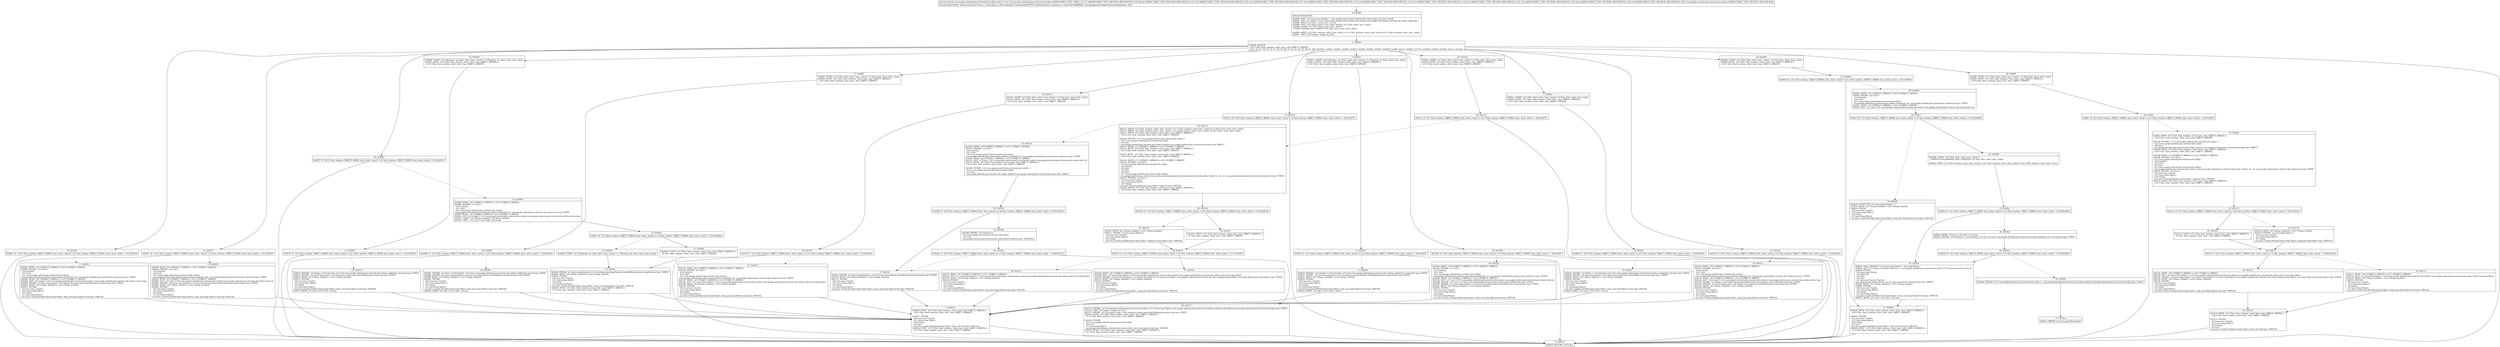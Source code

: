 digraph "CFG forcom.google.android.gms.internal.ads.zzdpn.zza(Ljava\/lang\/Object;[BIIIIIIIJILcom\/google\/android\/gms\/internal\/ads\/zzdmn;)I" {
Node_0 [shape=record,label="{0\:\ 0x0000|MTH_ENTER_BLOCK\l|0x0000: SGET  (r8 I:sun.misc.Unsafe) =  com.google.android.gms.internal.ads.zzdpn.zzhjp sun.misc.Unsafe \l0x0002: IGET  (r2 I:int[]) = (r12 I:com.google.android.gms.internal.ads.zzdpn) com.google.android.gms.internal.ads.zzdpn.zzhjq int[] \l0x0004: ARITH  (r3 I:int) = (r24 I:int) + (2 int) \l0x0006: AGET  (r2 I:?[int, float]) = (r2 I:?[int, float][]), (r3 I:?[int, short, byte, char]) \l0x0008: CONST  (r3 I:?[int, float, short, byte, char]) = \l  (1048575(0xfffff, float:1.469367E\-39) ?[int, float, short, byte, char])\l \l0x000b: ARITH  (r2 I:?[int, boolean, short, byte, char]) = (r2 I:?[int, boolean, short, byte, char]) & (r3 I:?[int, boolean, short, byte, char]) \l0x000c: CAST  (r10 I:long) = (long) (r2 I:int) \l}"];
Node_1 [shape=record,label="{1\:\ 0x000d|0x000d: SWITCH  \l  (r21 I:?[int, float, boolean, short, byte, char, OBJECT, ARRAY])\l k:[51, 52, 53, 54, 55, 56, 57, 58, 59, 60, 61, 62, 63, 64, 65, 66, 67, 68] t:[0x0011, 0x002c, 0x0041, 0x0041, 0x0057, 0x006d, 0x0082, 0x0097, 0x00b8, 0x00f9, 0x013c, 0x0057, 0x0152, 0x0082, 0x006d, 0x0188, 0x01a3, 0x01be] \l}"];
Node_2 [shape=record,label="{2\:\ 0x0010|0x0010: RETURN  (r15 I:int) \l}"];
Node_3 [shape=record,label="{3\:\ 0x0011|0x0011: CONST  (r2 I:?[boolean, int, float, short, byte, char]) = (1 ?[boolean, int, float, short, byte, char]) \l0x0012: MOVE  (r0 I:?[int, float, boolean, short, byte, char, OBJECT, ARRAY]) = \l  (r19 I:?[int, float, boolean, short, byte, char, OBJECT, ARRAY])\l \l}"];
Node_4 [shape=record,label="{4\:\ 0x0014|0x0014: IF  (r0 I:?[int, boolean, OBJECT, ARRAY, byte, short, char]) != (r2 I:?[int, boolean, OBJECT, ARRAY, byte, short, char])  \-\> B:2:0x0010 \l}"];
Node_5 [shape=record,label="{5\:\ 0x0016|0x0016: INVOKE  (r2 I:double) = (r14 I:byte[]), (r15 I:int) com.google.android.gms.internal.ads.zzdmm.zzh(byte[], int):double type: STATIC \l0x001a: INVOKE  (r2 I:java.lang.Double) = (r2 I:double) java.lang.Double.valueOf(double):java.lang.Double type: STATIC \l0x001e: MOVE  (r0 I:?[long, double]) = (r22 I:?[long, double]) \l0x0020: INVOKE  \l  (r8 I:sun.misc.Unsafe)\l  (r13 I:java.lang.Object)\l  (r0 I:long)\l  (r2 I:java.lang.Object)\l sun.misc.Unsafe.putObject(java.lang.Object, long, java.lang.Object):void type: VIRTUAL \l0x0023: ARITH  (r2 I:int) = (r15 I:int) + (8 int) \l}"];
Node_6 [shape=record,label="{6\:\ 0x0025|0x0025: MOVE  (r0 I:?[int, float, boolean, short, byte, char, OBJECT, ARRAY]) = \l  (r18 I:?[int, float, boolean, short, byte, char, OBJECT, ARRAY])\l \l0x0027: INVOKE  \l  (r8 I:sun.misc.Unsafe)\l  (r13 I:java.lang.Object)\l  (r10 I:long)\l  (r0 I:int)\l sun.misc.Unsafe.putInt(java.lang.Object, long, int):void type: VIRTUAL \l0x002a: MOVE  (r15 I:?[int, float, boolean, short, byte, char, OBJECT, ARRAY]) = \l  (r2 I:?[int, float, boolean, short, byte, char, OBJECT, ARRAY])\l \l}"];
Node_7 [shape=record,label="{7\:\ 0x002c|0x002c: CONST  (r2 I:?[int, float, short, byte, char]) = (5 ?[int, float, short, byte, char]) \l0x002d: MOVE  (r0 I:?[int, float, boolean, short, byte, char, OBJECT, ARRAY]) = \l  (r19 I:?[int, float, boolean, short, byte, char, OBJECT, ARRAY])\l \l}"];
Node_8 [shape=record,label="{8\:\ 0x002f|0x002f: IF  (r0 I:?[int, boolean, OBJECT, ARRAY, byte, short, char]) != (r2 I:?[int, boolean, OBJECT, ARRAY, byte, short, char])  \-\> B:2:0x0010 \l}"];
Node_9 [shape=record,label="{9\:\ 0x0031|0x0031: INVOKE  (r2 I:float) = (r14 I:byte[]), (r15 I:int) com.google.android.gms.internal.ads.zzdmm.zzi(byte[], int):float type: STATIC \l0x0035: INVOKE  (r2 I:java.lang.Float) = (r2 I:float) java.lang.Float.valueOf(float):java.lang.Float type: STATIC \l0x0039: MOVE  (r0 I:?[long, double]) = (r22 I:?[long, double]) \l0x003b: INVOKE  \l  (r8 I:sun.misc.Unsafe)\l  (r13 I:java.lang.Object)\l  (r0 I:long)\l  (r2 I:java.lang.Object)\l sun.misc.Unsafe.putObject(java.lang.Object, long, java.lang.Object):void type: VIRTUAL \l0x003e: ARITH  (r2 I:int) = (r15 I:int) + (4 int) \l}"];
Node_10 [shape=record,label="{10\:\ 0x0041|0x0041: IF  (r19 I:?[int, boolean, OBJECT, ARRAY, byte, short, char]) != (0 ?[int, boolean, OBJECT, ARRAY, byte, short, char])  \-\> B:2:0x0010 \l}"];
Node_11 [shape=record,label="{11\:\ 0x0043|0x0043: MOVE  (r0 I:?[OBJECT, ARRAY]) = (r25 I:?[OBJECT, ARRAY]) \l0x0045: INVOKE  (r2 I:int) = \l  (r14 I:byte[])\l  (r15 I:int)\l  (r0 I:com.google.android.gms.internal.ads.zzdmn)\l com.google.android.gms.internal.ads.zzdmm.zzb(byte[], int, com.google.android.gms.internal.ads.zzdmn):int type: STATIC \l0x0049: MOVE  (r0 I:?[OBJECT, ARRAY]) = (r25 I:?[OBJECT, ARRAY]) \l0x004b: IGET  (r4 I:long) = (r0 I:com.google.android.gms.internal.ads.zzdmn) com.google.android.gms.internal.ads.zzdmn.zzhcm long \l0x004d: INVOKE  (r3 I:java.lang.Long) = (r4 I:long) java.lang.Long.valueOf(long):java.lang.Long type: STATIC \l0x0051: MOVE  (r0 I:?[long, double]) = (r22 I:?[long, double]) \l0x0053: INVOKE  \l  (r8 I:sun.misc.Unsafe)\l  (r13 I:java.lang.Object)\l  (r0 I:long)\l  (r3 I:java.lang.Object)\l sun.misc.Unsafe.putObject(java.lang.Object, long, java.lang.Object):void type: VIRTUAL \l}"];
Node_12 [shape=record,label="{12\:\ 0x0057|0x0057: IF  (r19 I:?[int, boolean, OBJECT, ARRAY, byte, short, char]) != (0 ?[int, boolean, OBJECT, ARRAY, byte, short, char])  \-\> B:2:0x0010 \l}"];
Node_13 [shape=record,label="{13\:\ 0x0059|0x0059: MOVE  (r0 I:?[OBJECT, ARRAY]) = (r25 I:?[OBJECT, ARRAY]) \l0x005b: INVOKE  (r2 I:int) = \l  (r14 I:byte[])\l  (r15 I:int)\l  (r0 I:com.google.android.gms.internal.ads.zzdmn)\l com.google.android.gms.internal.ads.zzdmm.zza(byte[], int, com.google.android.gms.internal.ads.zzdmn):int type: STATIC \l0x005f: MOVE  (r0 I:?[OBJECT, ARRAY]) = (r25 I:?[OBJECT, ARRAY]) \l0x0061: IGET  (r3 I:int) = (r0 I:com.google.android.gms.internal.ads.zzdmn) com.google.android.gms.internal.ads.zzdmn.zzhcl int \l0x0063: INVOKE  (r3 I:java.lang.Integer) = (r3 I:int) java.lang.Integer.valueOf(int):java.lang.Integer type: STATIC \l0x0067: MOVE  (r0 I:?[long, double]) = (r22 I:?[long, double]) \l0x0069: INVOKE  \l  (r8 I:sun.misc.Unsafe)\l  (r13 I:java.lang.Object)\l  (r0 I:long)\l  (r3 I:java.lang.Object)\l sun.misc.Unsafe.putObject(java.lang.Object, long, java.lang.Object):void type: VIRTUAL \l}"];
Node_14 [shape=record,label="{14\:\ 0x006d|0x006d: CONST  (r2 I:?[boolean, int, float, short, byte, char]) = (1 ?[boolean, int, float, short, byte, char]) \l0x006e: MOVE  (r0 I:?[int, float, boolean, short, byte, char, OBJECT, ARRAY]) = \l  (r19 I:?[int, float, boolean, short, byte, char, OBJECT, ARRAY])\l \l}"];
Node_15 [shape=record,label="{15\:\ 0x0070|0x0070: IF  (r0 I:?[int, boolean, OBJECT, ARRAY, byte, short, char]) != (r2 I:?[int, boolean, OBJECT, ARRAY, byte, short, char])  \-\> B:2:0x0010 \l}"];
Node_16 [shape=record,label="{16\:\ 0x0072|0x0072: INVOKE  (r2 I:long) = (r14 I:byte[]), (r15 I:int) com.google.android.gms.internal.ads.zzdmm.zzg(byte[], int):long type: STATIC \l0x0076: INVOKE  (r2 I:java.lang.Long) = (r2 I:long) java.lang.Long.valueOf(long):java.lang.Long type: STATIC \l0x007a: MOVE  (r0 I:?[long, double]) = (r22 I:?[long, double]) \l0x007c: INVOKE  \l  (r8 I:sun.misc.Unsafe)\l  (r13 I:java.lang.Object)\l  (r0 I:long)\l  (r2 I:java.lang.Object)\l sun.misc.Unsafe.putObject(java.lang.Object, long, java.lang.Object):void type: VIRTUAL \l0x007f: ARITH  (r2 I:int) = (r15 I:int) + (8 int) \l}"];
Node_17 [shape=record,label="{17\:\ 0x0082|0x0082: CONST  (r2 I:?[int, float, short, byte, char]) = (5 ?[int, float, short, byte, char]) \l0x0083: MOVE  (r0 I:?[int, float, boolean, short, byte, char, OBJECT, ARRAY]) = \l  (r19 I:?[int, float, boolean, short, byte, char, OBJECT, ARRAY])\l \l}"];
Node_18 [shape=record,label="{18\:\ 0x0085|0x0085: IF  (r0 I:?[int, boolean, OBJECT, ARRAY, byte, short, char]) != (r2 I:?[int, boolean, OBJECT, ARRAY, byte, short, char])  \-\> B:2:0x0010 \l}"];
Node_19 [shape=record,label="{19\:\ 0x0087|0x0087: INVOKE  (r2 I:int) = (r14 I:byte[]), (r15 I:int) com.google.android.gms.internal.ads.zzdmm.zzf(byte[], int):int type: STATIC \l0x008b: INVOKE  (r2 I:java.lang.Integer) = (r2 I:int) java.lang.Integer.valueOf(int):java.lang.Integer type: STATIC \l0x008f: MOVE  (r0 I:?[long, double]) = (r22 I:?[long, double]) \l0x0091: INVOKE  \l  (r8 I:sun.misc.Unsafe)\l  (r13 I:java.lang.Object)\l  (r0 I:long)\l  (r2 I:java.lang.Object)\l sun.misc.Unsafe.putObject(java.lang.Object, long, java.lang.Object):void type: VIRTUAL \l0x0094: ARITH  (r2 I:int) = (r15 I:int) + (4 int) \l}"];
Node_20 [shape=record,label="{20\:\ 0x0097|0x0097: IF  (r19 I:?[int, boolean, OBJECT, ARRAY, byte, short, char]) != (0 ?[int, boolean, OBJECT, ARRAY, byte, short, char])  \-\> B:2:0x0010 \l}"];
Node_21 [shape=record,label="{21\:\ 0x0099|0x0099: MOVE  (r0 I:?[OBJECT, ARRAY]) = (r25 I:?[OBJECT, ARRAY]) \l0x009b: INVOKE  (r3 I:int) = \l  (r14 I:byte[])\l  (r15 I:int)\l  (r0 I:com.google.android.gms.internal.ads.zzdmn)\l com.google.android.gms.internal.ads.zzdmm.zzb(byte[], int, com.google.android.gms.internal.ads.zzdmn):int type: STATIC \l0x009f: MOVE  (r0 I:?[OBJECT, ARRAY]) = (r25 I:?[OBJECT, ARRAY]) \l0x00a1: IGET  (r4 I:long) = (r0 I:com.google.android.gms.internal.ads.zzdmn) com.google.android.gms.internal.ads.zzdmn.zzhcm long \l0x00a3: CONST  (r6 I:?[long, double]) = (0 ?[long, double]) \l0x00a5: CMP_L  (r2 I:int) = (r4 I:long), (r6 I:long) \l}"];
Node_22 [shape=record,label="{22\:\ 0x00a7|0x00a7: IF  (r2 I:?[int, boolean, OBJECT, ARRAY, byte, short, char]) == (0 ?[int, boolean, OBJECT, ARRAY, byte, short, char])  \-\> B:25:0x00b6 \l}"];
Node_23 [shape=record,label="{23\:\ 0x00a9|0x00a9: CONST  (r2 I:?[boolean, int, float, short, byte, char]) = (1 ?[boolean, int, float, short, byte, char]) \l}"];
Node_24 [shape=record,label="{24\:\ 0x00aa|0x00aa: INVOKE  (r2 I:java.lang.Boolean) = (r2 I:boolean) java.lang.Boolean.valueOf(boolean):java.lang.Boolean type: STATIC \l0x00ae: MOVE  (r0 I:?[long, double]) = (r22 I:?[long, double]) \l0x00b0: INVOKE  \l  (r8 I:sun.misc.Unsafe)\l  (r13 I:java.lang.Object)\l  (r0 I:long)\l  (r2 I:java.lang.Object)\l sun.misc.Unsafe.putObject(java.lang.Object, long, java.lang.Object):void type: VIRTUAL \l0x00b3: MOVE  (r2 I:?[int, float, boolean, short, byte, char, OBJECT, ARRAY]) = \l  (r3 I:?[int, float, boolean, short, byte, char, OBJECT, ARRAY])\l \l}"];
Node_25 [shape=record,label="{25\:\ 0x00b6|0x00b6: CONST  (r2 I:?[int, float, boolean, short, byte, char, OBJECT, ARRAY]) = \l  (0 ?[int, float, boolean, short, byte, char, OBJECT, ARRAY])\l \l}"];
Node_26 [shape=record,label="{26\:\ 0x00b8|0x00b8: CONST  (r2 I:?[int, float, short, byte, char]) = (2 ?[int, float, short, byte, char]) \l0x00b9: MOVE  (r0 I:?[int, float, boolean, short, byte, char, OBJECT, ARRAY]) = \l  (r19 I:?[int, float, boolean, short, byte, char, OBJECT, ARRAY])\l \l}"];
Node_27 [shape=record,label="{27\:\ 0x00bb|0x00bb: IF  (r0 I:?[int, boolean, OBJECT, ARRAY, byte, short, char]) != (r2 I:?[int, boolean, OBJECT, ARRAY, byte, short, char])  \-\> B:2:0x0010 \l}"];
Node_28 [shape=record,label="{28\:\ 0x00bd|0x00bd: MOVE  (r0 I:?[OBJECT, ARRAY]) = (r25 I:?[OBJECT, ARRAY]) \l0x00bf: INVOKE  (r2 I:int) = \l  (r14 I:byte[])\l  (r15 I:int)\l  (r0 I:com.google.android.gms.internal.ads.zzdmn)\l com.google.android.gms.internal.ads.zzdmm.zza(byte[], int, com.google.android.gms.internal.ads.zzdmn):int type: STATIC \l0x00c3: MOVE  (r0 I:?[OBJECT, ARRAY]) = (r25 I:?[OBJECT, ARRAY]) \l0x00c5: IGET  (r3 I:int) = (r0 I:com.google.android.gms.internal.ads.zzdmn) com.google.android.gms.internal.ads.zzdmn.zzhcl int \l}"];
Node_29 [shape=record,label="{29\:\ 0x00c7|0x00c7: IF  (r3 I:?[int, boolean, OBJECT, ARRAY, byte, short, char]) != (0 ?[int, boolean, OBJECT, ARRAY, byte, short, char])  \-\> B:32:0x00d8 \l}"];
Node_30 [shape=record,label="{30\:\ 0x00c9|0x00c9: CONST_STR  (r3 I:java.lang.String) =  \"\" \l0x00cb: MOVE  (r0 I:?[long, double]) = (r22 I:?[long, double]) \l0x00cd: INVOKE  \l  (r8 I:sun.misc.Unsafe)\l  (r13 I:java.lang.Object)\l  (r0 I:long)\l  (r3 I:java.lang.Object)\l sun.misc.Unsafe.putObject(java.lang.Object, long, java.lang.Object):void type: VIRTUAL \l}"];
Node_31 [shape=record,label="{31\:\ 0x00d0|0x00d0: MOVE  (r0 I:?[int, float, boolean, short, byte, char, OBJECT, ARRAY]) = \l  (r18 I:?[int, float, boolean, short, byte, char, OBJECT, ARRAY])\l \l0x00d2: INVOKE  \l  (r8 I:sun.misc.Unsafe)\l  (r13 I:java.lang.Object)\l  (r10 I:long)\l  (r0 I:int)\l sun.misc.Unsafe.putInt(java.lang.Object, long, int):void type: VIRTUAL \l0x00d5: MOVE  (r15 I:?[int, float, boolean, short, byte, char, OBJECT, ARRAY]) = \l  (r2 I:?[int, float, boolean, short, byte, char, OBJECT, ARRAY])\l \l}"];
Node_32 [shape=record,label="{32\:\ 0x00d8|0x00d8: CONST  (r4 I:?[int, float, short, byte, char]) = \l  (536870912(0x20000000, float:1.0842022E\-19) ?[int, float, short, byte, char])\l \l0x00da: ARITH  (r4 I:?[int, boolean, short, byte, char]) = (r4 I:?[int, boolean, short, byte, char]) & (r20 I:?[int, boolean, short, byte, char]) \l}"];
Node_33 [shape=record,label="{33\:\ 0x00dc|0x00dc: IF  (r4 I:?[int, boolean, OBJECT, ARRAY, byte, short, char]) == (0 ?[int, boolean, OBJECT, ARRAY, byte, short, char])  \-\> B:38:0x00eb \l}"];
Node_34 [shape=record,label="{34\:\ 0x00de|0x00de: ARITH  (r4 I:int) = (r2 I:int) + (r3 I:int) \l0x00e0: INVOKE  (r4 I:boolean) = (r14 I:byte[]), (r2 I:int), (r4 I:int) com.google.android.gms.internal.ads.zzdra.zzl(byte[], int, int):boolean type: STATIC \l}"];
Node_35 [shape=record,label="{35\:\ 0x00e4|0x00e4: IF  (r4 I:?[int, boolean, OBJECT, ARRAY, byte, short, char]) != (0 ?[int, boolean, OBJECT, ARRAY, byte, short, char])  \-\> B:38:0x00eb \l}"];
Node_36 [shape=record,label="{36\:\ 0x00e6|0x00e6: INVOKE  (r2 I:com.google.android.gms.internal.ads.zzdoj) =  com.google.android.gms.internal.ads.zzdoj.zzayk():com.google.android.gms.internal.ads.zzdoj type: STATIC \l}"];
Node_37 [shape=record,label="{37\:\ 0x00ea|0x00ea: THROW  (r2 I:java.lang.Throwable) \l}"];
Node_38 [shape=record,label="{38\:\ 0x00eb|0x00eb: NEW_INSTANCE  (r4 I:java.lang.String) =  java.lang.String \l0x00ed: SGET  (r5 I:java.nio.charset.Charset) =  com.google.android.gms.internal.ads.zzdoc.UTF_8 java.nio.charset.Charset \l0x00ef: INVOKE  \l  (r4 I:java.lang.String)\l  (r14 I:byte[])\l  (r2 I:int)\l  (r3 I:int)\l  (r5 I:java.nio.charset.Charset)\l java.lang.String.\<init\>(byte[], int, int, java.nio.charset.Charset):void type: DIRECT \l0x00f2: MOVE  (r0 I:?[long, double]) = (r22 I:?[long, double]) \l0x00f4: INVOKE  \l  (r8 I:sun.misc.Unsafe)\l  (r13 I:java.lang.Object)\l  (r0 I:long)\l  (r4 I:java.lang.Object)\l sun.misc.Unsafe.putObject(java.lang.Object, long, java.lang.Object):void type: VIRTUAL \l0x00f7: ARITH  (r2 I:int) = (r2 I:int) + (r3 I:int) \l}"];
Node_39 [shape=record,label="{39\:\ 0x00f9|0x00f9: CONST  (r2 I:?[int, float, short, byte, char]) = (2 ?[int, float, short, byte, char]) \l0x00fa: MOVE  (r0 I:?[int, float, boolean, short, byte, char, OBJECT, ARRAY]) = \l  (r19 I:?[int, float, boolean, short, byte, char, OBJECT, ARRAY])\l \l}"];
Node_40 [shape=record,label="{40\:\ 0x00fc|0x00fc: IF  (r0 I:?[int, boolean, OBJECT, ARRAY, byte, short, char]) != (r2 I:?[int, boolean, OBJECT, ARRAY, byte, short, char])  \-\> B:2:0x0010 \l}"];
Node_41 [shape=record,label="{41\:\ 0x00fe|0x00fe: MOVE  (r0 I:?[int, float, boolean, short, byte, char, OBJECT, ARRAY]) = \l  (r24 I:?[int, float, boolean, short, byte, char, OBJECT, ARRAY])\l \l0x0100: INVOKE  (r2 I:com.google.android.gms.internal.ads.zzdqa) = \l  (r12 I:com.google.android.gms.internal.ads.zzdpn)\l  (r0 I:int)\l com.google.android.gms.internal.ads.zzdpn.zzgr(int):com.google.android.gms.internal.ads.zzdqa type: DIRECT \l0x0104: MOVE  (r0 I:?[int, float, boolean, short, byte, char, OBJECT, ARRAY]) = \l  (r16 I:?[int, float, boolean, short, byte, char, OBJECT, ARRAY])\l \l0x0106: MOVE  (r1 I:?[OBJECT, ARRAY]) = (r25 I:?[OBJECT, ARRAY]) \l0x0108: INVOKE  (r15 I:int) = \l  (r2 I:com.google.android.gms.internal.ads.zzdqa)\l  (r14 I:byte[])\l  (r15 I:int)\l  (r0 I:int)\l  (r1 I:com.google.android.gms.internal.ads.zzdmn)\l com.google.android.gms.internal.ads.zzdmm.zza(com.google.android.gms.internal.ads.zzdqa, byte[], int, int, com.google.android.gms.internal.ads.zzdmn):int type: STATIC \l0x010c: INVOKE  (r2 I:int) = \l  (r8 I:sun.misc.Unsafe)\l  (r13 I:java.lang.Object)\l  (r10 I:long)\l sun.misc.Unsafe.getInt(java.lang.Object, long):int type: VIRTUAL \l0x0110: MOVE  (r0 I:?[int, float, boolean, short, byte, char, OBJECT, ARRAY]) = \l  (r18 I:?[int, float, boolean, short, byte, char, OBJECT, ARRAY])\l \l}"];
Node_42 [shape=record,label="{42\:\ 0x0112|0x0112: IF  (r2 I:?[int, boolean, OBJECT, ARRAY, byte, short, char]) != (r0 I:?[int, boolean, OBJECT, ARRAY, byte, short, char])  \-\> B:47:0x012c \l}"];
Node_43 [shape=record,label="{43\:\ 0x0114|0x0114: MOVE  (r0 I:?[long, double]) = (r22 I:?[long, double]) \l0x0116: INVOKE  (r2 I:java.lang.Object) = \l  (r8 I:sun.misc.Unsafe)\l  (r13 I:java.lang.Object)\l  (r0 I:long)\l sun.misc.Unsafe.getObject(java.lang.Object, long):java.lang.Object type: VIRTUAL \l}"];
Node_44 [shape=record,label="{44\:\ 0x011a|0x011a: IF  (r2 I:?[int, boolean, OBJECT, ARRAY, byte, short, char]) != (0 ?[int, boolean, OBJECT, ARRAY, byte, short, char])  \-\> B:48:0x012e \l}"];
Node_45 [shape=record,label="{45\:\ 0x011c|0x011c: MOVE  (r0 I:?[OBJECT, ARRAY]) = (r25 I:?[OBJECT, ARRAY]) \l0x011e: IGET  (r2 I:java.lang.Object) = (r0 I:com.google.android.gms.internal.ads.zzdmn) com.google.android.gms.internal.ads.zzdmn.zzhcn java.lang.Object \l0x0120: MOVE  (r0 I:?[long, double]) = (r22 I:?[long, double]) \l0x0122: INVOKE  \l  (r8 I:sun.misc.Unsafe)\l  (r13 I:java.lang.Object)\l  (r0 I:long)\l  (r2 I:java.lang.Object)\l sun.misc.Unsafe.putObject(java.lang.Object, long, java.lang.Object):void type: VIRTUAL \l}"];
Node_46 [shape=record,label="{46\:\ 0x0125|0x0125: MOVE  (r0 I:?[int, float, boolean, short, byte, char, OBJECT, ARRAY]) = \l  (r18 I:?[int, float, boolean, short, byte, char, OBJECT, ARRAY])\l \l0x0127: INVOKE  \l  (r8 I:sun.misc.Unsafe)\l  (r13 I:java.lang.Object)\l  (r10 I:long)\l  (r0 I:int)\l sun.misc.Unsafe.putInt(java.lang.Object, long, int):void type: VIRTUAL \l}"];
Node_47 [shape=record,label="{47\:\ 0x012c|0x012c: CONST  (r2 I:?[int, float, boolean, short, byte, char, OBJECT, ARRAY]) = \l  (0 ?[int, float, boolean, short, byte, char, OBJECT, ARRAY])\l \l}"];
Node_48 [shape=record,label="{48\:\ 0x012e|0x012e: MOVE  (r0 I:?[OBJECT, ARRAY]) = (r25 I:?[OBJECT, ARRAY]) \l0x0130: IGET  (r3 I:java.lang.Object) = (r0 I:com.google.android.gms.internal.ads.zzdmn) com.google.android.gms.internal.ads.zzdmn.zzhcn java.lang.Object \l0x0132: INVOKE  (r2 I:java.lang.Object) = (r2 I:java.lang.Object), (r3 I:java.lang.Object) com.google.android.gms.internal.ads.zzdoc.zzb(java.lang.Object, java.lang.Object):java.lang.Object type: STATIC \l0x0136: MOVE  (r0 I:?[long, double]) = (r22 I:?[long, double]) \l0x0138: INVOKE  \l  (r8 I:sun.misc.Unsafe)\l  (r13 I:java.lang.Object)\l  (r0 I:long)\l  (r2 I:java.lang.Object)\l sun.misc.Unsafe.putObject(java.lang.Object, long, java.lang.Object):void type: VIRTUAL \l}"];
Node_49 [shape=record,label="{49\:\ 0x013c|0x013c: CONST  (r2 I:?[int, float, short, byte, char]) = (2 ?[int, float, short, byte, char]) \l0x013d: MOVE  (r0 I:?[int, float, boolean, short, byte, char, OBJECT, ARRAY]) = \l  (r19 I:?[int, float, boolean, short, byte, char, OBJECT, ARRAY])\l \l}"];
Node_50 [shape=record,label="{50\:\ 0x013f|0x013f: IF  (r0 I:?[int, boolean, OBJECT, ARRAY, byte, short, char]) != (r2 I:?[int, boolean, OBJECT, ARRAY, byte, short, char])  \-\> B:2:0x0010 \l}"];
Node_51 [shape=record,label="{51\:\ 0x0141|0x0141: MOVE  (r0 I:?[OBJECT, ARRAY]) = (r25 I:?[OBJECT, ARRAY]) \l0x0143: INVOKE  (r2 I:int) = \l  (r14 I:byte[])\l  (r15 I:int)\l  (r0 I:com.google.android.gms.internal.ads.zzdmn)\l com.google.android.gms.internal.ads.zzdmm.zze(byte[], int, com.google.android.gms.internal.ads.zzdmn):int type: STATIC \l0x0147: MOVE  (r0 I:?[OBJECT, ARRAY]) = (r25 I:?[OBJECT, ARRAY]) \l0x0149: IGET  (r3 I:java.lang.Object) = (r0 I:com.google.android.gms.internal.ads.zzdmn) com.google.android.gms.internal.ads.zzdmn.zzhcn java.lang.Object \l0x014b: MOVE  (r0 I:?[long, double]) = (r22 I:?[long, double]) \l0x014d: INVOKE  \l  (r8 I:sun.misc.Unsafe)\l  (r13 I:java.lang.Object)\l  (r0 I:long)\l  (r3 I:java.lang.Object)\l sun.misc.Unsafe.putObject(java.lang.Object, long, java.lang.Object):void type: VIRTUAL \l}"];
Node_52 [shape=record,label="{52\:\ 0x0152|0x0152: IF  (r19 I:?[int, boolean, OBJECT, ARRAY, byte, short, char]) != (0 ?[int, boolean, OBJECT, ARRAY, byte, short, char])  \-\> B:2:0x0010 \l}"];
Node_53 [shape=record,label="{53\:\ 0x0154|0x0154: MOVE  (r0 I:?[OBJECT, ARRAY]) = (r25 I:?[OBJECT, ARRAY]) \l0x0156: INVOKE  (r2 I:int) = \l  (r14 I:byte[])\l  (r15 I:int)\l  (r0 I:com.google.android.gms.internal.ads.zzdmn)\l com.google.android.gms.internal.ads.zzdmm.zza(byte[], int, com.google.android.gms.internal.ads.zzdmn):int type: STATIC \l0x015a: MOVE  (r0 I:?[OBJECT, ARRAY]) = (r25 I:?[OBJECT, ARRAY]) \l0x015c: IGET  (r3 I:int) = (r0 I:com.google.android.gms.internal.ads.zzdmn) com.google.android.gms.internal.ads.zzdmn.zzhcl int \l0x015e: MOVE  (r0 I:?[int, float, boolean, short, byte, char, OBJECT, ARRAY]) = \l  (r24 I:?[int, float, boolean, short, byte, char, OBJECT, ARRAY])\l \l0x0160: INVOKE  (r4 I:com.google.android.gms.internal.ads.zzdof) = \l  (r12 I:com.google.android.gms.internal.ads.zzdpn)\l  (r0 I:int)\l com.google.android.gms.internal.ads.zzdpn.zzgt(int):com.google.android.gms.internal.ads.zzdof type: DIRECT \l}"];
Node_54 [shape=record,label="{54\:\ 0x0164|0x0164: IF  (r4 I:?[int, boolean, OBJECT, ARRAY, byte, short, char]) == (0 ?[int, boolean, OBJECT, ARRAY, byte, short, char])  \-\> B:57:0x016c \l}"];
Node_55 [shape=record,label="{55\:\ 0x0166|0x0166: INVOKE  (r4 I:boolean) = \l  (r4 I:com.google.android.gms.internal.ads.zzdof)\l  (r3 I:int)\l com.google.android.gms.internal.ads.zzdof.zzf(int):boolean type: INTERFACE \l}"];
Node_56 [shape=record,label="{56\:\ 0x016a|0x016a: IF  (r4 I:?[int, boolean, OBJECT, ARRAY, byte, short, char]) == (0 ?[int, boolean, OBJECT, ARRAY, byte, short, char])  \-\> B:58:0x0177 \l}"];
Node_57 [shape=record,label="{57\:\ 0x016c|0x016c: INVOKE  (r3 I:java.lang.Integer) = (r3 I:int) java.lang.Integer.valueOf(int):java.lang.Integer type: STATIC \l0x0170: MOVE  (r0 I:?[long, double]) = (r22 I:?[long, double]) \l0x0172: INVOKE  \l  (r8 I:sun.misc.Unsafe)\l  (r13 I:java.lang.Object)\l  (r0 I:long)\l  (r3 I:java.lang.Object)\l sun.misc.Unsafe.putObject(java.lang.Object, long, java.lang.Object):void type: VIRTUAL \l}"];
Node_58 [shape=record,label="{58\:\ 0x0177|0x0177: INVOKE  (r4 I:com.google.android.gms.internal.ads.zzdqt) = (r13 I:java.lang.Object) com.google.android.gms.internal.ads.zzdpn.zzal(java.lang.Object):com.google.android.gms.internal.ads.zzdqt type: STATIC \l0x017b: CAST  (r6 I:long) = (long) (r3 I:int) \l0x017c: INVOKE  (r3 I:java.lang.Long) = (r6 I:long) java.lang.Long.valueOf(long):java.lang.Long type: STATIC \l0x0180: MOVE  (r0 I:?[int, float, boolean, short, byte, char, OBJECT, ARRAY]) = \l  (r17 I:?[int, float, boolean, short, byte, char, OBJECT, ARRAY])\l \l0x0182: INVOKE  \l  (r4 I:com.google.android.gms.internal.ads.zzdqt)\l  (r0 I:int)\l  (r3 I:java.lang.Object)\l com.google.android.gms.internal.ads.zzdqt.zzc(int, java.lang.Object):void type: VIRTUAL \l0x0185: MOVE  (r15 I:?[int, float, boolean, short, byte, char, OBJECT, ARRAY]) = \l  (r2 I:?[int, float, boolean, short, byte, char, OBJECT, ARRAY])\l \l}"];
Node_59 [shape=record,label="{59\:\ 0x0188|0x0188: IF  (r19 I:?[int, boolean, OBJECT, ARRAY, byte, short, char]) != (0 ?[int, boolean, OBJECT, ARRAY, byte, short, char])  \-\> B:2:0x0010 \l}"];
Node_60 [shape=record,label="{60\:\ 0x018a|0x018a: MOVE  (r0 I:?[OBJECT, ARRAY]) = (r25 I:?[OBJECT, ARRAY]) \l0x018c: INVOKE  (r2 I:int) = \l  (r14 I:byte[])\l  (r15 I:int)\l  (r0 I:com.google.android.gms.internal.ads.zzdmn)\l com.google.android.gms.internal.ads.zzdmm.zza(byte[], int, com.google.android.gms.internal.ads.zzdmn):int type: STATIC \l0x0190: MOVE  (r0 I:?[OBJECT, ARRAY]) = (r25 I:?[OBJECT, ARRAY]) \l0x0192: IGET  (r3 I:int) = (r0 I:com.google.android.gms.internal.ads.zzdmn) com.google.android.gms.internal.ads.zzdmn.zzhcl int \l0x0194: INVOKE  (r3 I:int) = (r3 I:int) com.google.android.gms.internal.ads.zzdnc.zzft(int):int type: STATIC \l0x0198: INVOKE  (r3 I:java.lang.Integer) = (r3 I:int) java.lang.Integer.valueOf(int):java.lang.Integer type: STATIC \l0x019c: MOVE  (r0 I:?[long, double]) = (r22 I:?[long, double]) \l0x019e: INVOKE  \l  (r8 I:sun.misc.Unsafe)\l  (r13 I:java.lang.Object)\l  (r0 I:long)\l  (r3 I:java.lang.Object)\l sun.misc.Unsafe.putObject(java.lang.Object, long, java.lang.Object):void type: VIRTUAL \l}"];
Node_61 [shape=record,label="{61\:\ 0x01a3|0x01a3: IF  (r19 I:?[int, boolean, OBJECT, ARRAY, byte, short, char]) != (0 ?[int, boolean, OBJECT, ARRAY, byte, short, char])  \-\> B:2:0x0010 \l}"];
Node_62 [shape=record,label="{62\:\ 0x01a5|0x01a5: MOVE  (r0 I:?[OBJECT, ARRAY]) = (r25 I:?[OBJECT, ARRAY]) \l0x01a7: INVOKE  (r2 I:int) = \l  (r14 I:byte[])\l  (r15 I:int)\l  (r0 I:com.google.android.gms.internal.ads.zzdmn)\l com.google.android.gms.internal.ads.zzdmm.zzb(byte[], int, com.google.android.gms.internal.ads.zzdmn):int type: STATIC \l0x01ab: MOVE  (r0 I:?[OBJECT, ARRAY]) = (r25 I:?[OBJECT, ARRAY]) \l0x01ad: IGET  (r4 I:long) = (r0 I:com.google.android.gms.internal.ads.zzdmn) com.google.android.gms.internal.ads.zzdmn.zzhcm long \l0x01af: INVOKE  (r4 I:long) = (r4 I:long) com.google.android.gms.internal.ads.zzdnc.zzfi(long):long type: STATIC \l0x01b3: INVOKE  (r3 I:java.lang.Long) = (r4 I:long) java.lang.Long.valueOf(long):java.lang.Long type: STATIC \l0x01b7: MOVE  (r0 I:?[long, double]) = (r22 I:?[long, double]) \l0x01b9: INVOKE  \l  (r8 I:sun.misc.Unsafe)\l  (r13 I:java.lang.Object)\l  (r0 I:long)\l  (r3 I:java.lang.Object)\l sun.misc.Unsafe.putObject(java.lang.Object, long, java.lang.Object):void type: VIRTUAL \l}"];
Node_63 [shape=record,label="{63\:\ 0x01be|0x01be: CONST  (r2 I:?[int, float, short, byte, char]) = (3 ?[int, float, short, byte, char]) \l0x01bf: MOVE  (r0 I:?[int, float, boolean, short, byte, char, OBJECT, ARRAY]) = \l  (r19 I:?[int, float, boolean, short, byte, char, OBJECT, ARRAY])\l \l}"];
Node_64 [shape=record,label="{64\:\ 0x01c1|0x01c1: IF  (r0 I:?[int, boolean, OBJECT, ARRAY, byte, short, char]) != (r2 I:?[int, boolean, OBJECT, ARRAY, byte, short, char])  \-\> B:2:0x0010 \l}"];
Node_65 [shape=record,label="{65\:\ 0x01c3|0x01c3: ARITH  (r2 I:?[int, boolean, short, byte, char]) = (r17 I:?[int, boolean, short, byte, char]) & (\-8 ?[int, float, short, byte, char]) \l0x01c5: ARITH  (r6 I:?[int, boolean, short, byte, char]) = (r2 I:?[int, boolean, short, byte, char]) \| (4 ?[int, float, short, byte, char]) \l0x01c7: MOVE  (r0 I:?[int, float, boolean, short, byte, char, OBJECT, ARRAY]) = \l  (r24 I:?[int, float, boolean, short, byte, char, OBJECT, ARRAY])\l \l0x01c9: INVOKE  (r2 I:com.google.android.gms.internal.ads.zzdqa) = \l  (r12 I:com.google.android.gms.internal.ads.zzdpn)\l  (r0 I:int)\l com.google.android.gms.internal.ads.zzdpn.zzgr(int):com.google.android.gms.internal.ads.zzdqa type: DIRECT \l0x01cd: MOVE  (r3 I:?[OBJECT, ARRAY]) = (r14 I:?[OBJECT, ARRAY]) \l0x01ce: MOVE  (r4 I:?[int, float, boolean, short, byte, char, OBJECT, ARRAY]) = \l  (r15 I:?[int, float, boolean, short, byte, char, OBJECT, ARRAY])\l \l0x01cf: MOVE  (r5 I:?[int, float, boolean, short, byte, char, OBJECT, ARRAY]) = \l  (r16 I:?[int, float, boolean, short, byte, char, OBJECT, ARRAY])\l \l0x01d1: MOVE  (r7 I:?[OBJECT, ARRAY]) = (r25 I:?[OBJECT, ARRAY]) \l0x01d3: INVOKE  (r2 I:int) = \l  (r2 I:com.google.android.gms.internal.ads.zzdqa)\l  (r3 I:byte[])\l  (r4 I:int)\l  (r5 I:int)\l  (r6 I:int)\l  (r7 I:com.google.android.gms.internal.ads.zzdmn)\l com.google.android.gms.internal.ads.zzdmm.zza(com.google.android.gms.internal.ads.zzdqa, byte[], int, int, int, com.google.android.gms.internal.ads.zzdmn):int type: STATIC \l0x01d7: INVOKE  (r3 I:int) = \l  (r8 I:sun.misc.Unsafe)\l  (r13 I:java.lang.Object)\l  (r10 I:long)\l sun.misc.Unsafe.getInt(java.lang.Object, long):int type: VIRTUAL \l0x01db: MOVE  (r0 I:?[int, float, boolean, short, byte, char, OBJECT, ARRAY]) = \l  (r18 I:?[int, float, boolean, short, byte, char, OBJECT, ARRAY])\l \l}"];
Node_66 [shape=record,label="{66\:\ 0x01dd|0x01dd: IF  (r3 I:?[int, boolean, OBJECT, ARRAY, byte, short, char]) != (r0 I:?[int, boolean, OBJECT, ARRAY, byte, short, char])  \-\> B:70:0x01f2 \l}"];
Node_67 [shape=record,label="{67\:\ 0x01df|0x01df: MOVE  (r0 I:?[long, double]) = (r22 I:?[long, double]) \l0x01e1: INVOKE  (r3 I:java.lang.Object) = \l  (r8 I:sun.misc.Unsafe)\l  (r13 I:java.lang.Object)\l  (r0 I:long)\l sun.misc.Unsafe.getObject(java.lang.Object, long):java.lang.Object type: VIRTUAL \l}"];
Node_68 [shape=record,label="{68\:\ 0x01e5|0x01e5: IF  (r3 I:?[int, boolean, OBJECT, ARRAY, byte, short, char]) != (0 ?[int, boolean, OBJECT, ARRAY, byte, short, char])  \-\> B:71:0x01f4 \l}"];
Node_69 [shape=record,label="{69\:\ 0x01e7|0x01e7: MOVE  (r0 I:?[OBJECT, ARRAY]) = (r25 I:?[OBJECT, ARRAY]) \l0x01e9: IGET  (r3 I:java.lang.Object) = (r0 I:com.google.android.gms.internal.ads.zzdmn) com.google.android.gms.internal.ads.zzdmn.zzhcn java.lang.Object \l0x01eb: MOVE  (r0 I:?[long, double]) = (r22 I:?[long, double]) \l0x01ed: INVOKE  \l  (r8 I:sun.misc.Unsafe)\l  (r13 I:java.lang.Object)\l  (r0 I:long)\l  (r3 I:java.lang.Object)\l sun.misc.Unsafe.putObject(java.lang.Object, long, java.lang.Object):void type: VIRTUAL \l}"];
Node_70 [shape=record,label="{70\:\ 0x01f2|0x01f2: CONST  (r3 I:?[int, float, boolean, short, byte, char, OBJECT, ARRAY]) = \l  (0 ?[int, float, boolean, short, byte, char, OBJECT, ARRAY])\l \l}"];
Node_71 [shape=record,label="{71\:\ 0x01f4|0x01f4: MOVE  (r0 I:?[OBJECT, ARRAY]) = (r25 I:?[OBJECT, ARRAY]) \l0x01f6: IGET  (r4 I:java.lang.Object) = (r0 I:com.google.android.gms.internal.ads.zzdmn) com.google.android.gms.internal.ads.zzdmn.zzhcn java.lang.Object \l0x01f8: INVOKE  (r3 I:java.lang.Object) = (r3 I:java.lang.Object), (r4 I:java.lang.Object) com.google.android.gms.internal.ads.zzdoc.zzb(java.lang.Object, java.lang.Object):java.lang.Object type: STATIC \l0x01fc: MOVE  (r0 I:?[long, double]) = (r22 I:?[long, double]) \l0x01fe: INVOKE  \l  (r8 I:sun.misc.Unsafe)\l  (r13 I:java.lang.Object)\l  (r0 I:long)\l  (r3 I:java.lang.Object)\l sun.misc.Unsafe.putObject(java.lang.Object, long, java.lang.Object):void type: VIRTUAL \l}"];
MethodNode[shape=record,label="{private final int com.google.android.gms.internal.ads.zzdpn.zza((r12 'this' I:com.google.android.gms.internal.ads.zzdpn A[IMMUTABLE_TYPE, THIS]), (r13 I:T A[IMMUTABLE_TYPE, METHOD_ARGUMENT]), (r14 I:byte[] A[IMMUTABLE_TYPE, METHOD_ARGUMENT]), (r15 I:int A[IMMUTABLE_TYPE, METHOD_ARGUMENT]), (r16 I:int A[IMMUTABLE_TYPE, METHOD_ARGUMENT]), (r17 I:int A[IMMUTABLE_TYPE, METHOD_ARGUMENT]), (r18 I:int A[IMMUTABLE_TYPE, METHOD_ARGUMENT]), (r19 I:int A[IMMUTABLE_TYPE, METHOD_ARGUMENT]), (r20 I:int A[IMMUTABLE_TYPE, METHOD_ARGUMENT]), (r21 I:int A[IMMUTABLE_TYPE, METHOD_ARGUMENT]), (r22 I:long A[IMMUTABLE_TYPE, METHOD_ARGUMENT]), (r24 I:int A[IMMUTABLE_TYPE, METHOD_ARGUMENT]), (r25 I:com.google.android.gms.internal.ads.zzdmn A[IMMUTABLE_TYPE, METHOD_ARGUMENT]))  | Annotation[SYSTEM, dalvik.annotation.Throws, \{value=[java.io.IOException]\}], Annotation[SYSTEM, dalvik.annotation.Signature, \{value=[(TT;[BIIIIIIIJI, Lcom\/google\/android\/gms\/internal\/ads\/zzdmn;, )I]\}]\l}"];
MethodNode -> Node_0;
Node_0 -> Node_1;
Node_1 -> Node_2;
Node_1 -> Node_3;
Node_1 -> Node_7;
Node_1 -> Node_10;
Node_1 -> Node_12;
Node_1 -> Node_14;
Node_1 -> Node_17;
Node_1 -> Node_20;
Node_1 -> Node_26;
Node_1 -> Node_39;
Node_1 -> Node_49;
Node_1 -> Node_52;
Node_1 -> Node_59;
Node_1 -> Node_61;
Node_1 -> Node_63;
Node_3 -> Node_4;
Node_4 -> Node_2;
Node_4 -> Node_5[style=dashed];
Node_5 -> Node_6;
Node_6 -> Node_2;
Node_7 -> Node_8;
Node_8 -> Node_2;
Node_8 -> Node_9[style=dashed];
Node_9 -> Node_6;
Node_10 -> Node_2;
Node_10 -> Node_11[style=dashed];
Node_11 -> Node_6;
Node_12 -> Node_2;
Node_12 -> Node_13[style=dashed];
Node_13 -> Node_6;
Node_14 -> Node_15;
Node_15 -> Node_2;
Node_15 -> Node_16[style=dashed];
Node_16 -> Node_6;
Node_17 -> Node_18;
Node_18 -> Node_2;
Node_18 -> Node_19[style=dashed];
Node_19 -> Node_6;
Node_20 -> Node_2;
Node_20 -> Node_21[style=dashed];
Node_21 -> Node_22;
Node_22 -> Node_23[style=dashed];
Node_22 -> Node_25;
Node_23 -> Node_24;
Node_24 -> Node_6;
Node_25 -> Node_24;
Node_26 -> Node_27;
Node_27 -> Node_2;
Node_27 -> Node_28[style=dashed];
Node_28 -> Node_29;
Node_29 -> Node_30[style=dashed];
Node_29 -> Node_32;
Node_30 -> Node_31;
Node_31 -> Node_2;
Node_32 -> Node_33;
Node_33 -> Node_34[style=dashed];
Node_33 -> Node_38;
Node_34 -> Node_35;
Node_35 -> Node_36[style=dashed];
Node_35 -> Node_38;
Node_36 -> Node_37;
Node_38 -> Node_31;
Node_39 -> Node_40;
Node_40 -> Node_2;
Node_40 -> Node_41[style=dashed];
Node_41 -> Node_42;
Node_42 -> Node_43[style=dashed];
Node_42 -> Node_47;
Node_43 -> Node_44;
Node_44 -> Node_45[style=dashed];
Node_44 -> Node_48;
Node_45 -> Node_46;
Node_46 -> Node_2;
Node_47 -> Node_44;
Node_48 -> Node_46;
Node_49 -> Node_50;
Node_50 -> Node_2;
Node_50 -> Node_51[style=dashed];
Node_51 -> Node_6;
Node_52 -> Node_2;
Node_52 -> Node_53[style=dashed];
Node_53 -> Node_54;
Node_54 -> Node_55[style=dashed];
Node_54 -> Node_57;
Node_55 -> Node_56;
Node_56 -> Node_57[style=dashed];
Node_56 -> Node_58;
Node_57 -> Node_6;
Node_58 -> Node_2;
Node_59 -> Node_2;
Node_59 -> Node_60[style=dashed];
Node_60 -> Node_6;
Node_61 -> Node_2;
Node_61 -> Node_62[style=dashed];
Node_62 -> Node_6;
Node_63 -> Node_64;
Node_64 -> Node_2;
Node_64 -> Node_65[style=dashed];
Node_65 -> Node_66;
Node_66 -> Node_67[style=dashed];
Node_66 -> Node_70;
Node_67 -> Node_68;
Node_68 -> Node_69[style=dashed];
Node_68 -> Node_71;
Node_69 -> Node_6;
Node_70 -> Node_68;
Node_71 -> Node_6;
}

